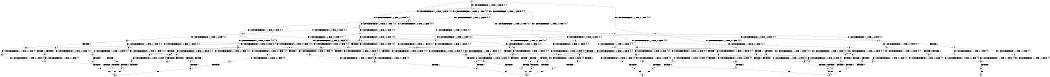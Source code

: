 digraph BCG {
size = "7, 10.5";
center = TRUE;
node [shape = circle];
0 [peripheries = 2];
0 -> 1 [label = "EX !0 !ATOMIC_EXCH_BRANCH (1, +0, TRUE, +1, 3, FALSE) !{0, 1}"];
0 -> 2 [label = "EX !1 !ATOMIC_EXCH_BRANCH (1, +1, TRUE, +0, 1, TRUE) !{0, 1}"];
0 -> 3 [label = "EX !0 !ATOMIC_EXCH_BRANCH (1, +0, TRUE, +1, 3, FALSE) !{0, 1}"];
1 -> 4 [label = "EX !0 !ATOMIC_EXCH_BRANCH (1, +0, FALSE, +0, 1, TRUE) !{0, 1}"];
1 -> 5 [label = "EX !1 !ATOMIC_EXCH_BRANCH (1, +1, TRUE, +0, 1, TRUE) !{0, 1}"];
1 -> 6 [label = "EX !0 !ATOMIC_EXCH_BRANCH (1, +0, FALSE, +0, 1, TRUE) !{0, 1}"];
2 -> 7 [label = "EX !1 !ATOMIC_EXCH_BRANCH (1, +1, TRUE, +0, 1, FALSE) !{0, 1}"];
2 -> 8 [label = "EX !0 !ATOMIC_EXCH_BRANCH (1, +0, TRUE, +1, 3, TRUE) !{0, 1}"];
2 -> 9 [label = "EX !0 !ATOMIC_EXCH_BRANCH (1, +0, TRUE, +1, 3, TRUE) !{0, 1}"];
3 -> 10 [label = "EX !1 !ATOMIC_EXCH_BRANCH (1, +1, TRUE, +0, 1, TRUE) !{0, 1}"];
3 -> 6 [label = "EX !0 !ATOMIC_EXCH_BRANCH (1, +0, FALSE, +0, 1, TRUE) !{0, 1}"];
3 -> 11 [label = "EX !1 !ATOMIC_EXCH_BRANCH (1, +1, TRUE, +0, 1, TRUE) !{0, 1}"];
4 -> 1 [label = "EX !0 !ATOMIC_EXCH_BRANCH (1, +0, TRUE, +1, 3, FALSE) !{0, 1}"];
4 -> 12 [label = "EX !1 !ATOMIC_EXCH_BRANCH (1, +1, TRUE, +0, 1, TRUE) !{0, 1}"];
4 -> 3 [label = "EX !0 !ATOMIC_EXCH_BRANCH (1, +0, TRUE, +1, 3, FALSE) !{0, 1}"];
5 -> 13 [label = "EX !0 !ATOMIC_EXCH_BRANCH (1, +0, FALSE, +0, 1, FALSE) !{0, 1}"];
5 -> 14 [label = "EX !1 !ATOMIC_EXCH_BRANCH (1, +1, TRUE, +0, 1, FALSE) !{0, 1}"];
5 -> 15 [label = "EX !0 !ATOMIC_EXCH_BRANCH (1, +0, FALSE, +0, 1, FALSE) !{0, 1}"];
6 -> 16 [label = "EX !1 !ATOMIC_EXCH_BRANCH (1, +1, TRUE, +0, 1, TRUE) !{0, 1}"];
6 -> 3 [label = "EX !0 !ATOMIC_EXCH_BRANCH (1, +0, TRUE, +1, 3, FALSE) !{0, 1}"];
6 -> 17 [label = "EX !1 !ATOMIC_EXCH_BRANCH (1, +1, TRUE, +0, 1, TRUE) !{0, 1}"];
7 -> 18 [label = "EX !0 !ATOMIC_EXCH_BRANCH (1, +0, TRUE, +1, 3, TRUE) !{0, 1}"];
7 -> 19 [label = "TERMINATE !1"];
7 -> 20 [label = "EX !0 !ATOMIC_EXCH_BRANCH (1, +0, TRUE, +1, 3, TRUE) !{0, 1}"];
8 -> 21 [label = "EX !1 !ATOMIC_EXCH_BRANCH (1, +1, TRUE, +0, 1, TRUE) !{0, 1}"];
8 -> 22 [label = "TERMINATE !0"];
9 -> 23 [label = "EX !1 !ATOMIC_EXCH_BRANCH (1, +1, TRUE, +0, 1, TRUE) !{0, 1}"];
9 -> 24 [label = "EX !1 !ATOMIC_EXCH_BRANCH (1, +1, TRUE, +0, 1, TRUE) !{0, 1}"];
9 -> 25 [label = "TERMINATE !0"];
10 -> 26 [label = "EX !0 !ATOMIC_EXCH_BRANCH (1, +0, FALSE, +0, 1, FALSE) !{0, 1}"];
10 -> 27 [label = "EX !1 !ATOMIC_EXCH_BRANCH (1, +1, TRUE, +0, 1, FALSE) !{0, 1}"];
10 -> 15 [label = "EX !0 !ATOMIC_EXCH_BRANCH (1, +0, FALSE, +0, 1, FALSE) !{0, 1}"];
11 -> 27 [label = "EX !1 !ATOMIC_EXCH_BRANCH (1, +1, TRUE, +0, 1, FALSE) !{0, 1}"];
11 -> 15 [label = "EX !0 !ATOMIC_EXCH_BRANCH (1, +0, FALSE, +0, 1, FALSE) !{0, 1}"];
11 -> 28 [label = "EX !1 !ATOMIC_EXCH_BRANCH (1, +1, TRUE, +0, 1, FALSE) !{0, 1}"];
12 -> 8 [label = "EX !0 !ATOMIC_EXCH_BRANCH (1, +0, TRUE, +1, 3, TRUE) !{0, 1}"];
12 -> 29 [label = "EX !1 !ATOMIC_EXCH_BRANCH (1, +1, TRUE, +0, 1, FALSE) !{0, 1}"];
12 -> 9 [label = "EX !0 !ATOMIC_EXCH_BRANCH (1, +0, TRUE, +1, 3, TRUE) !{0, 1}"];
13 -> 30 [label = "EX !1 !ATOMIC_EXCH_BRANCH (1, +1, TRUE, +0, 1, FALSE) !{0, 1}"];
13 -> 31 [label = "TERMINATE !0"];
14 -> 32 [label = "EX !0 !ATOMIC_EXCH_BRANCH (1, +0, FALSE, +0, 1, FALSE) !{0, 1}"];
14 -> 33 [label = "TERMINATE !1"];
14 -> 34 [label = "EX !0 !ATOMIC_EXCH_BRANCH (1, +0, FALSE, +0, 1, FALSE) !{0, 1}"];
15 -> 35 [label = "EX !1 !ATOMIC_EXCH_BRANCH (1, +1, TRUE, +0, 1, FALSE) !{0, 1}"];
15 -> 36 [label = "EX !1 !ATOMIC_EXCH_BRANCH (1, +1, TRUE, +0, 1, FALSE) !{0, 1}"];
15 -> 37 [label = "TERMINATE !0"];
16 -> 38 [label = "EX !0 !ATOMIC_EXCH_BRANCH (1, +0, TRUE, +1, 3, TRUE) !{0, 1}"];
16 -> 39 [label = "EX !1 !ATOMIC_EXCH_BRANCH (1, +1, TRUE, +0, 1, FALSE) !{0, 1}"];
16 -> 9 [label = "EX !0 !ATOMIC_EXCH_BRANCH (1, +0, TRUE, +1, 3, TRUE) !{0, 1}"];
17 -> 39 [label = "EX !1 !ATOMIC_EXCH_BRANCH (1, +1, TRUE, +0, 1, FALSE) !{0, 1}"];
17 -> 9 [label = "EX !0 !ATOMIC_EXCH_BRANCH (1, +0, TRUE, +1, 3, TRUE) !{0, 1}"];
17 -> 40 [label = "EX !1 !ATOMIC_EXCH_BRANCH (1, +1, TRUE, +0, 1, FALSE) !{0, 1}"];
18 -> 41 [label = "TERMINATE !0"];
18 -> 42 [label = "TERMINATE !1"];
19 -> 43 [label = "EX !0 !ATOMIC_EXCH_BRANCH (1, +0, TRUE, +1, 3, TRUE) !{0}"];
19 -> 44 [label = "EX !0 !ATOMIC_EXCH_BRANCH (1, +0, TRUE, +1, 3, TRUE) !{0}"];
20 -> 45 [label = "TERMINATE !0"];
20 -> 46 [label = "TERMINATE !1"];
21 -> 30 [label = "EX !1 !ATOMIC_EXCH_BRANCH (1, +1, TRUE, +0, 1, FALSE) !{0, 1}"];
21 -> 31 [label = "TERMINATE !0"];
22 -> 47 [label = "EX !1 !ATOMIC_EXCH_BRANCH (1, +1, TRUE, +0, 1, TRUE) !{1}"];
22 -> 48 [label = "EX !1 !ATOMIC_EXCH_BRANCH (1, +1, TRUE, +0, 1, TRUE) !{1}"];
23 -> 35 [label = "EX !1 !ATOMIC_EXCH_BRANCH (1, +1, TRUE, +0, 1, FALSE) !{0, 1}"];
23 -> 49 [label = "TERMINATE !0"];
24 -> 35 [label = "EX !1 !ATOMIC_EXCH_BRANCH (1, +1, TRUE, +0, 1, FALSE) !{0, 1}"];
24 -> 36 [label = "EX !1 !ATOMIC_EXCH_BRANCH (1, +1, TRUE, +0, 1, FALSE) !{0, 1}"];
24 -> 37 [label = "TERMINATE !0"];
25 -> 50 [label = "EX !1 !ATOMIC_EXCH_BRANCH (1, +1, TRUE, +0, 1, TRUE) !{1}"];
26 -> 35 [label = "EX !1 !ATOMIC_EXCH_BRANCH (1, +1, TRUE, +0, 1, FALSE) !{0, 1}"];
26 -> 49 [label = "TERMINATE !0"];
27 -> 51 [label = "EX !0 !ATOMIC_EXCH_BRANCH (1, +0, FALSE, +0, 1, FALSE) !{0, 1}"];
27 -> 52 [label = "TERMINATE !1"];
27 -> 34 [label = "EX !0 !ATOMIC_EXCH_BRANCH (1, +0, FALSE, +0, 1, FALSE) !{0, 1}"];
28 -> 34 [label = "EX !0 !ATOMIC_EXCH_BRANCH (1, +0, FALSE, +0, 1, FALSE) !{0, 1}"];
28 -> 53 [label = "TERMINATE !1"];
29 -> 18 [label = "EX !0 !ATOMIC_EXCH_BRANCH (1, +0, TRUE, +1, 3, TRUE) !{0, 1}"];
29 -> 54 [label = "TERMINATE !1"];
29 -> 20 [label = "EX !0 !ATOMIC_EXCH_BRANCH (1, +0, TRUE, +1, 3, TRUE) !{0, 1}"];
30 -> 55 [label = "TERMINATE !0"];
30 -> 56 [label = "TERMINATE !1"];
31 -> 57 [label = "EX !1 !ATOMIC_EXCH_BRANCH (1, +1, TRUE, +0, 1, FALSE) !{1}"];
31 -> 58 [label = "EX !1 !ATOMIC_EXCH_BRANCH (1, +1, TRUE, +0, 1, FALSE) !{1}"];
32 -> 55 [label = "TERMINATE !0"];
32 -> 56 [label = "TERMINATE !1"];
33 -> 59 [label = "EX !0 !ATOMIC_EXCH_BRANCH (1, +0, FALSE, +0, 1, FALSE) !{0}"];
33 -> 60 [label = "EX !0 !ATOMIC_EXCH_BRANCH (1, +0, FALSE, +0, 1, FALSE) !{0}"];
34 -> 61 [label = "TERMINATE !0"];
34 -> 62 [label = "TERMINATE !1"];
35 -> 63 [label = "TERMINATE !0"];
35 -> 64 [label = "TERMINATE !1"];
36 -> 61 [label = "TERMINATE !0"];
36 -> 62 [label = "TERMINATE !1"];
37 -> 65 [label = "EX !1 !ATOMIC_EXCH_BRANCH (1, +1, TRUE, +0, 1, FALSE) !{1}"];
38 -> 23 [label = "EX !1 !ATOMIC_EXCH_BRANCH (1, +1, TRUE, +0, 1, TRUE) !{0, 1}"];
38 -> 66 [label = "TERMINATE !0"];
39 -> 67 [label = "EX !0 !ATOMIC_EXCH_BRANCH (1, +0, TRUE, +1, 3, TRUE) !{0, 1}"];
39 -> 68 [label = "TERMINATE !1"];
39 -> 20 [label = "EX !0 !ATOMIC_EXCH_BRANCH (1, +0, TRUE, +1, 3, TRUE) !{0, 1}"];
40 -> 20 [label = "EX !0 !ATOMIC_EXCH_BRANCH (1, +0, TRUE, +1, 3, TRUE) !{0, 1}"];
40 -> 69 [label = "TERMINATE !1"];
41 -> 70 [label = "TERMINATE !1"];
42 -> 71 [label = "TERMINATE !0"];
43 -> 71 [label = "TERMINATE !0"];
44 -> 72 [label = "TERMINATE !0"];
45 -> 73 [label = "TERMINATE !1"];
46 -> 74 [label = "TERMINATE !0"];
47 -> 57 [label = "EX !1 !ATOMIC_EXCH_BRANCH (1, +1, TRUE, +0, 1, FALSE) !{1}"];
47 -> 58 [label = "EX !1 !ATOMIC_EXCH_BRANCH (1, +1, TRUE, +0, 1, FALSE) !{1}"];
48 -> 58 [label = "EX !1 !ATOMIC_EXCH_BRANCH (1, +1, TRUE, +0, 1, FALSE) !{1}"];
49 -> 75 [label = "EX !1 !ATOMIC_EXCH_BRANCH (1, +1, TRUE, +0, 1, FALSE) !{1}"];
50 -> 65 [label = "EX !1 !ATOMIC_EXCH_BRANCH (1, +1, TRUE, +0, 1, FALSE) !{1}"];
51 -> 63 [label = "TERMINATE !0"];
51 -> 64 [label = "TERMINATE !1"];
52 -> 76 [label = "EX !0 !ATOMIC_EXCH_BRANCH (1, +0, FALSE, +0, 1, FALSE) !{0}"];
53 -> 77 [label = "EX !0 !ATOMIC_EXCH_BRANCH (1, +0, FALSE, +0, 1, FALSE) !{0}"];
54 -> 43 [label = "EX !0 !ATOMIC_EXCH_BRANCH (1, +0, TRUE, +1, 3, TRUE) !{0}"];
54 -> 44 [label = "EX !0 !ATOMIC_EXCH_BRANCH (1, +0, TRUE, +1, 3, TRUE) !{0}"];
55 -> 78 [label = "TERMINATE !1"];
56 -> 79 [label = "TERMINATE !0"];
57 -> 78 [label = "TERMINATE !1"];
58 -> 80 [label = "TERMINATE !1"];
59 -> 79 [label = "TERMINATE !0"];
60 -> 81 [label = "TERMINATE !0"];
61 -> 82 [label = "TERMINATE !1"];
62 -> 83 [label = "TERMINATE !0"];
63 -> 84 [label = "TERMINATE !1"];
64 -> 85 [label = "TERMINATE !0"];
65 -> 82 [label = "TERMINATE !1"];
66 -> 86 [label = "EX !1 !ATOMIC_EXCH_BRANCH (1, +1, TRUE, +0, 1, TRUE) !{1}"];
67 -> 87 [label = "TERMINATE !0"];
67 -> 88 [label = "TERMINATE !1"];
68 -> 89 [label = "EX !0 !ATOMIC_EXCH_BRANCH (1, +0, TRUE, +1, 3, TRUE) !{0}"];
69 -> 90 [label = "EX !0 !ATOMIC_EXCH_BRANCH (1, +0, TRUE, +1, 3, TRUE) !{0}"];
70 -> 91 [label = "exit"];
71 -> 91 [label = "exit"];
72 -> 92 [label = "exit"];
73 -> 93 [label = "exit"];
74 -> 93 [label = "exit"];
75 -> 84 [label = "TERMINATE !1"];
76 -> 85 [label = "TERMINATE !0"];
77 -> 83 [label = "TERMINATE !0"];
78 -> 91 [label = "exit"];
79 -> 91 [label = "exit"];
80 -> 94 [label = "exit"];
81 -> 92 [label = "exit"];
82 -> 93 [label = "exit"];
83 -> 93 [label = "exit"];
84 -> 95 [label = "exit"];
85 -> 95 [label = "exit"];
86 -> 75 [label = "EX !1 !ATOMIC_EXCH_BRANCH (1, +1, TRUE, +0, 1, FALSE) !{1}"];
87 -> 96 [label = "TERMINATE !1"];
88 -> 97 [label = "TERMINATE !0"];
89 -> 97 [label = "TERMINATE !0"];
90 -> 74 [label = "TERMINATE !0"];
96 -> 95 [label = "exit"];
97 -> 95 [label = "exit"];
}

